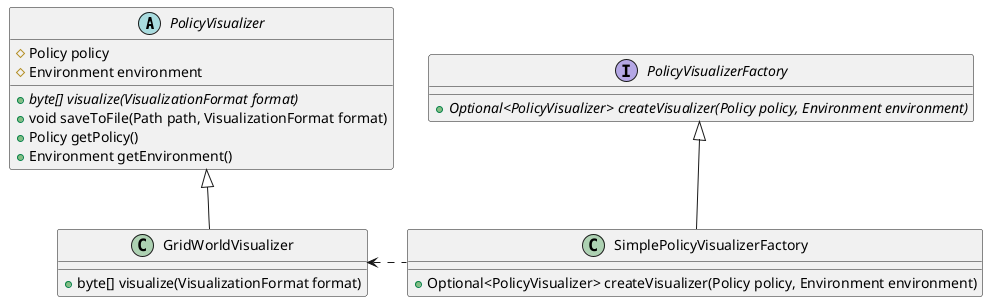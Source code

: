 @startuml
'https://plantuml.com/class-diagram

abstract class PolicyVisualizer {
#Policy policy
#Environment environment

+{abstract} byte[] visualize(VisualizationFormat format)
+void saveToFile(Path path, VisualizationFormat format)
+Policy getPolicy()
+Environment getEnvironment()
}

class GridWorldVisualizer {
+byte[] visualize(VisualizationFormat format)
}

interface PolicyVisualizerFactory {
+{abstract} Optional<PolicyVisualizer> createVisualizer(Policy policy, Environment environment)
}

class SimplePolicyVisualizerFactory {
+Optional<PolicyVisualizer> createVisualizer(Policy policy, Environment environment)
}

class GridWorldVisualizer {
}

PolicyVisualizerFactory         <|-- SimplePolicyVisualizerFactory
SimplePolicyVisualizerFactory  .l> GridWorldVisualizer
PolicyVisualizer                <|-- GridWorldVisualizer

@enduml